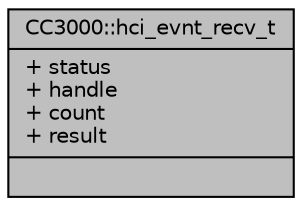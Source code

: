 digraph "CC3000::hci_evnt_recv_t"
{
  edge [fontname="Helvetica",fontsize="10",labelfontname="Helvetica",labelfontsize="10"];
  node [fontname="Helvetica",fontsize="10",shape=record];
  Node1 [label="{CC3000::hci_evnt_recv_t\n|+ status\l+ handle\l+ count\l+ result\l|}",height=0.2,width=0.4,color="black", fillcolor="grey75", style="filled", fontcolor="black"];
}
